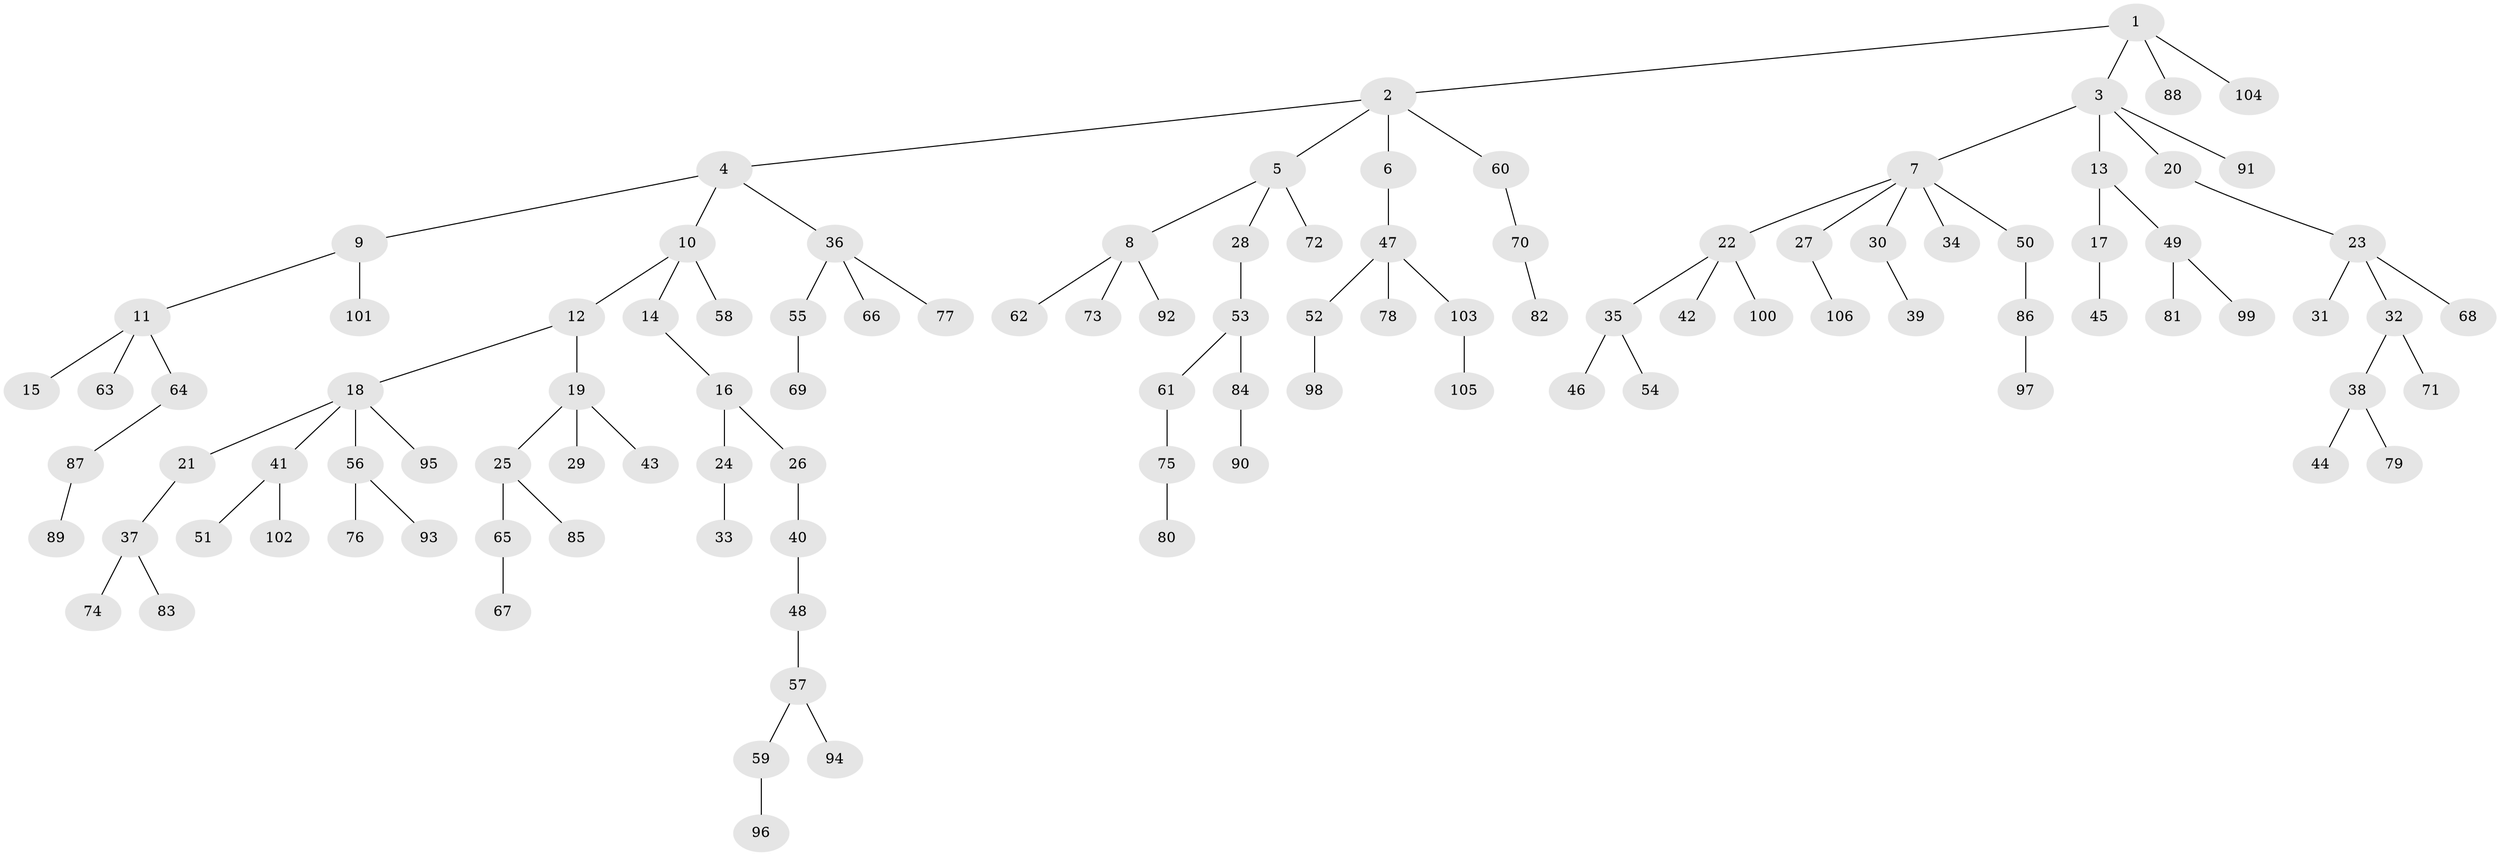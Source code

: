 // Generated by graph-tools (version 1.1) at 2025/50/03/09/25 03:50:22]
// undirected, 106 vertices, 105 edges
graph export_dot {
graph [start="1"]
  node [color=gray90,style=filled];
  1;
  2;
  3;
  4;
  5;
  6;
  7;
  8;
  9;
  10;
  11;
  12;
  13;
  14;
  15;
  16;
  17;
  18;
  19;
  20;
  21;
  22;
  23;
  24;
  25;
  26;
  27;
  28;
  29;
  30;
  31;
  32;
  33;
  34;
  35;
  36;
  37;
  38;
  39;
  40;
  41;
  42;
  43;
  44;
  45;
  46;
  47;
  48;
  49;
  50;
  51;
  52;
  53;
  54;
  55;
  56;
  57;
  58;
  59;
  60;
  61;
  62;
  63;
  64;
  65;
  66;
  67;
  68;
  69;
  70;
  71;
  72;
  73;
  74;
  75;
  76;
  77;
  78;
  79;
  80;
  81;
  82;
  83;
  84;
  85;
  86;
  87;
  88;
  89;
  90;
  91;
  92;
  93;
  94;
  95;
  96;
  97;
  98;
  99;
  100;
  101;
  102;
  103;
  104;
  105;
  106;
  1 -- 2;
  1 -- 3;
  1 -- 88;
  1 -- 104;
  2 -- 4;
  2 -- 5;
  2 -- 6;
  2 -- 60;
  3 -- 7;
  3 -- 13;
  3 -- 20;
  3 -- 91;
  4 -- 9;
  4 -- 10;
  4 -- 36;
  5 -- 8;
  5 -- 28;
  5 -- 72;
  6 -- 47;
  7 -- 22;
  7 -- 27;
  7 -- 30;
  7 -- 34;
  7 -- 50;
  8 -- 62;
  8 -- 73;
  8 -- 92;
  9 -- 11;
  9 -- 101;
  10 -- 12;
  10 -- 14;
  10 -- 58;
  11 -- 15;
  11 -- 63;
  11 -- 64;
  12 -- 18;
  12 -- 19;
  13 -- 17;
  13 -- 49;
  14 -- 16;
  16 -- 24;
  16 -- 26;
  17 -- 45;
  18 -- 21;
  18 -- 41;
  18 -- 56;
  18 -- 95;
  19 -- 25;
  19 -- 29;
  19 -- 43;
  20 -- 23;
  21 -- 37;
  22 -- 35;
  22 -- 42;
  22 -- 100;
  23 -- 31;
  23 -- 32;
  23 -- 68;
  24 -- 33;
  25 -- 65;
  25 -- 85;
  26 -- 40;
  27 -- 106;
  28 -- 53;
  30 -- 39;
  32 -- 38;
  32 -- 71;
  35 -- 46;
  35 -- 54;
  36 -- 55;
  36 -- 66;
  36 -- 77;
  37 -- 74;
  37 -- 83;
  38 -- 44;
  38 -- 79;
  40 -- 48;
  41 -- 51;
  41 -- 102;
  47 -- 52;
  47 -- 78;
  47 -- 103;
  48 -- 57;
  49 -- 81;
  49 -- 99;
  50 -- 86;
  52 -- 98;
  53 -- 61;
  53 -- 84;
  55 -- 69;
  56 -- 76;
  56 -- 93;
  57 -- 59;
  57 -- 94;
  59 -- 96;
  60 -- 70;
  61 -- 75;
  64 -- 87;
  65 -- 67;
  70 -- 82;
  75 -- 80;
  84 -- 90;
  86 -- 97;
  87 -- 89;
  103 -- 105;
}
